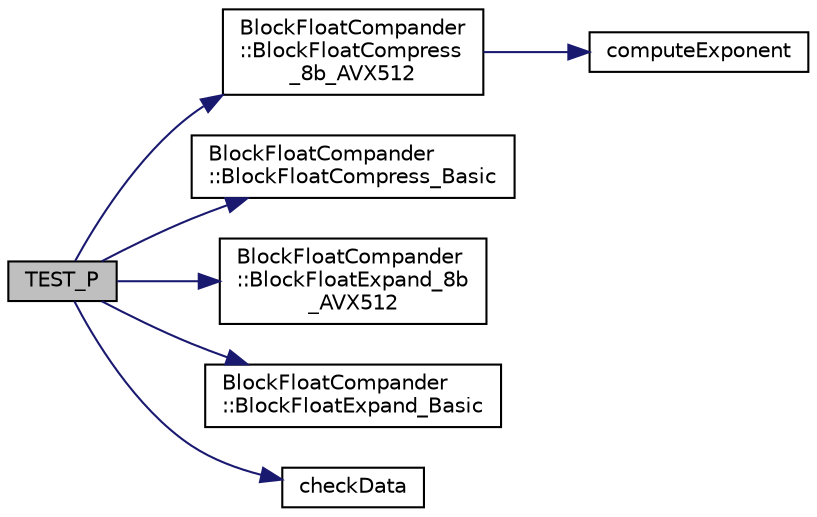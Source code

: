 digraph "TEST_P"
{
 // LATEX_PDF_SIZE
  edge [fontname="Helvetica",fontsize="10",labelfontname="Helvetica",labelfontsize="10"];
  node [fontname="Helvetica",fontsize="10",shape=record];
  rankdir="LR";
  Node1 [label="TEST_P",height=0.2,width=0.4,color="black", fillcolor="grey75", style="filled", fontcolor="black",tooltip=" "];
  Node1 -> Node2 [color="midnightblue",fontsize="10",style="solid",fontname="Helvetica"];
  Node2 [label="BlockFloatCompander\l::BlockFloatCompress\l_8b_AVX512",height=0.2,width=0.4,color="black", fillcolor="white", style="filled",URL="$namespace_block_float_compander.html#a5b3ddd524752c8f556bc4c654e392321",tooltip="8 bit compression"];
  Node2 -> Node3 [color="midnightblue",fontsize="10",style="solid",fontname="Helvetica"];
  Node3 [label="computeExponent",height=0.2,width=0.4,color="black", fillcolor="white", style="filled",URL="$xran__compression_8cpp.html#a74512492194fcab6a55f769e02aa37b4",tooltip="Compute exponent value for a set of RB from the maximum absolute value."];
  Node1 -> Node4 [color="midnightblue",fontsize="10",style="solid",fontname="Helvetica"];
  Node4 [label="BlockFloatCompander\l::BlockFloatCompress_Basic",height=0.2,width=0.4,color="black", fillcolor="white", style="filled",URL="$namespace_block_float_compander.html#a45cc83687ca392534168cb8f4d64182f",tooltip="Reference compression."];
  Node1 -> Node5 [color="midnightblue",fontsize="10",style="solid",fontname="Helvetica"];
  Node5 [label="BlockFloatCompander\l::BlockFloatExpand_8b\l_AVX512",height=0.2,width=0.4,color="black", fillcolor="white", style="filled",URL="$namespace_block_float_compander.html#ae4ad42b117d59e2e7ff8fad2d5da506e",tooltip="8 bit expansion"];
  Node1 -> Node6 [color="midnightblue",fontsize="10",style="solid",fontname="Helvetica"];
  Node6 [label="BlockFloatCompander\l::BlockFloatExpand_Basic",height=0.2,width=0.4,color="black", fillcolor="white", style="filled",URL="$namespace_block_float_compander.html#a5f4776cd07aac0ae2d9dbd02aaba3435",tooltip="Reference expansion."];
  Node1 -> Node7 [color="midnightblue",fontsize="10",style="solid",fontname="Helvetica"];
  Node7 [label="checkData",height=0.2,width=0.4,color="black", fillcolor="white", style="filled",URL="$compander__functional_8cc.html#a1b6359dcad38667a5625c184cf490bef",tooltip=" "];
}
